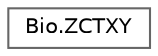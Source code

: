 digraph "Graphical Class Hierarchy"
{
 // LATEX_PDF_SIZE
  bgcolor="transparent";
  edge [fontname=Helvetica,fontsize=10,labelfontname=Helvetica,labelfontsize=10];
  node [fontname=Helvetica,fontsize=10,shape=box,height=0.2,width=0.4];
  rankdir="LR";
  Node0 [label="Bio.ZCTXY",height=0.2,width=0.4,color="grey40", fillcolor="white", style="filled",URL="$struct_bio_1_1_z_c_t_x_y.html",tooltip=" "];
}
